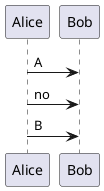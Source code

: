 {
  "sha1": "ddc8sxiwbrs2czhzgyktmnhctqz7i2d",
  "insertion": {
    "when": "2024-06-01T09:03:02.854Z",
    "url": "http://forum.plantuml.net/9031/do-you-plan-for-conditional-code-in-macros?show=9167#a9167",
    "user": "plantuml@gmail.com"
  }
}
@startuml
'!preprocessorV2
!ijk = 'foo'
Alice -> Bob : A
!if ijk == 'bar'
Alice -> Bob : yes
!else
Alice -> Bob : no
!endif
Alice -> Bob : B
@enduml
